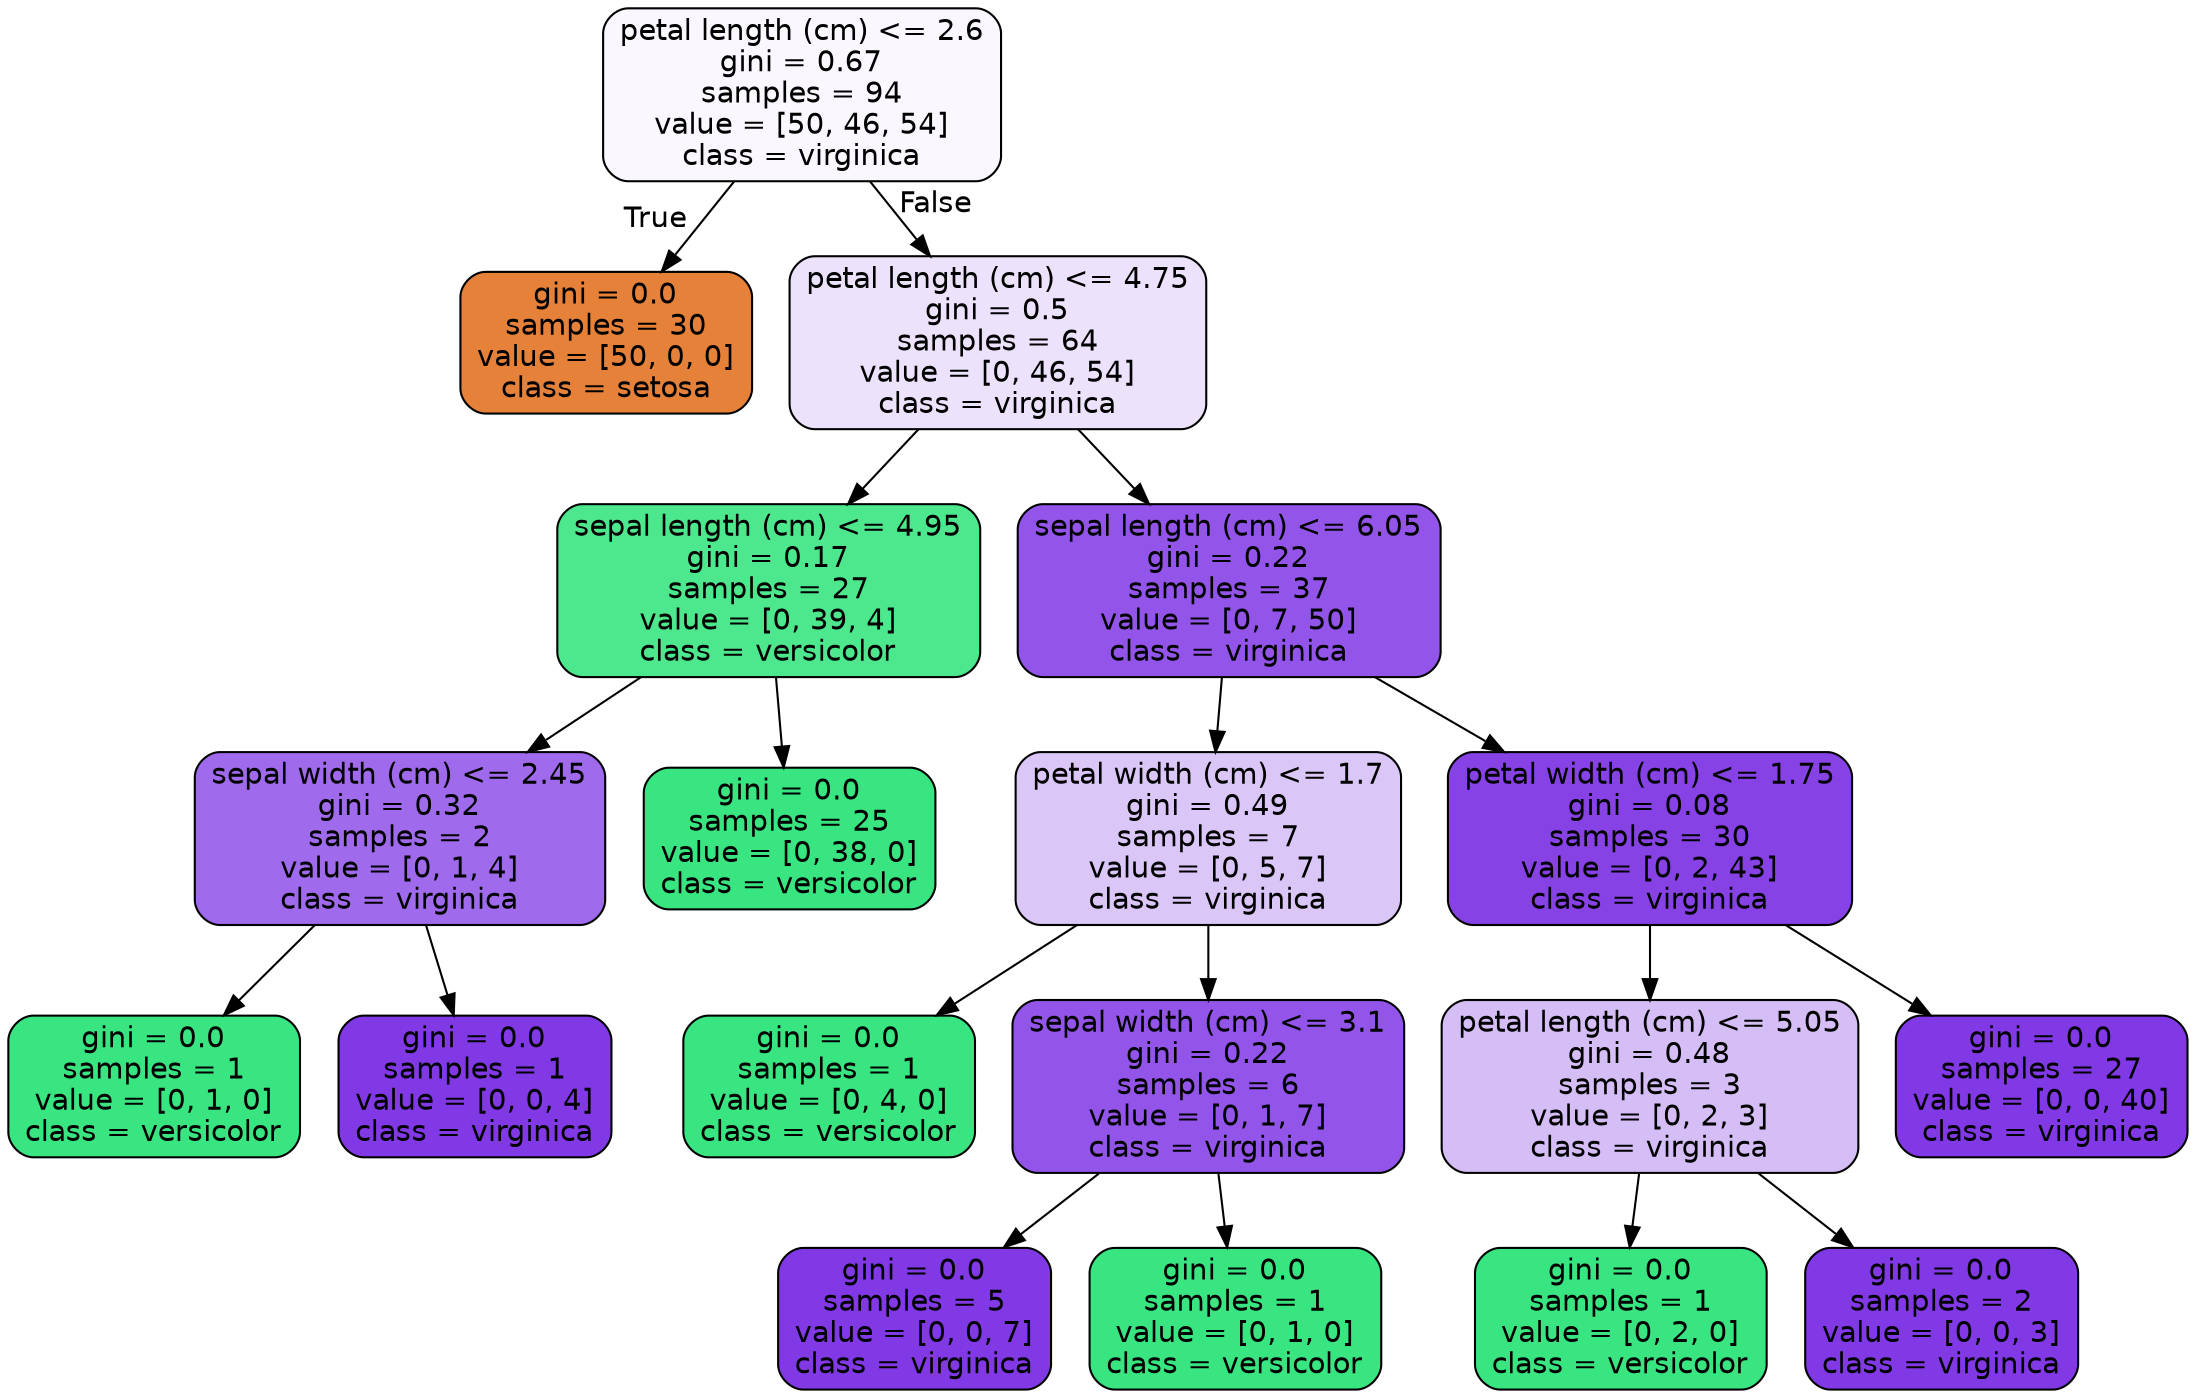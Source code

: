 digraph Tree {
node [shape=box, style="filled, rounded", color="black", fontname=helvetica] ;
edge [fontname=helvetica] ;
0 [label="petal length (cm) <= 2.6\ngini = 0.67\nsamples = 94\nvalue = [50, 46, 54]\nclass = virginica", fillcolor="#faf7fe"] ;
1 [label="gini = 0.0\nsamples = 30\nvalue = [50, 0, 0]\nclass = setosa", fillcolor="#e58139"] ;
0 -> 1 [labeldistance=2.5, labelangle=45, headlabel="True"] ;
2 [label="petal length (cm) <= 4.75\ngini = 0.5\nsamples = 64\nvalue = [0, 46, 54]\nclass = virginica", fillcolor="#ece2fb"] ;
0 -> 2 [labeldistance=2.5, labelangle=-45, headlabel="False"] ;
3 [label="sepal length (cm) <= 4.95\ngini = 0.17\nsamples = 27\nvalue = [0, 39, 4]\nclass = versicolor", fillcolor="#4de88e"] ;
2 -> 3 ;
4 [label="sepal width (cm) <= 2.45\ngini = 0.32\nsamples = 2\nvalue = [0, 1, 4]\nclass = virginica", fillcolor="#a06aec"] ;
3 -> 4 ;
5 [label="gini = 0.0\nsamples = 1\nvalue = [0, 1, 0]\nclass = versicolor", fillcolor="#39e581"] ;
4 -> 5 ;
6 [label="gini = 0.0\nsamples = 1\nvalue = [0, 0, 4]\nclass = virginica", fillcolor="#8139e5"] ;
4 -> 6 ;
7 [label="gini = 0.0\nsamples = 25\nvalue = [0, 38, 0]\nclass = versicolor", fillcolor="#39e581"] ;
3 -> 7 ;
8 [label="sepal length (cm) <= 6.05\ngini = 0.22\nsamples = 37\nvalue = [0, 7, 50]\nclass = virginica", fillcolor="#9355e9"] ;
2 -> 8 ;
9 [label="petal width (cm) <= 1.7\ngini = 0.49\nsamples = 7\nvalue = [0, 5, 7]\nclass = virginica", fillcolor="#dbc6f8"] ;
8 -> 9 ;
10 [label="gini = 0.0\nsamples = 1\nvalue = [0, 4, 0]\nclass = versicolor", fillcolor="#39e581"] ;
9 -> 10 ;
11 [label="sepal width (cm) <= 3.1\ngini = 0.22\nsamples = 6\nvalue = [0, 1, 7]\nclass = virginica", fillcolor="#9355e9"] ;
9 -> 11 ;
12 [label="gini = 0.0\nsamples = 5\nvalue = [0, 0, 7]\nclass = virginica", fillcolor="#8139e5"] ;
11 -> 12 ;
13 [label="gini = 0.0\nsamples = 1\nvalue = [0, 1, 0]\nclass = versicolor", fillcolor="#39e581"] ;
11 -> 13 ;
14 [label="petal width (cm) <= 1.75\ngini = 0.08\nsamples = 30\nvalue = [0, 2, 43]\nclass = virginica", fillcolor="#8742e6"] ;
8 -> 14 ;
15 [label="petal length (cm) <= 5.05\ngini = 0.48\nsamples = 3\nvalue = [0, 2, 3]\nclass = virginica", fillcolor="#d5bdf6"] ;
14 -> 15 ;
16 [label="gini = 0.0\nsamples = 1\nvalue = [0, 2, 0]\nclass = versicolor", fillcolor="#39e581"] ;
15 -> 16 ;
17 [label="gini = 0.0\nsamples = 2\nvalue = [0, 0, 3]\nclass = virginica", fillcolor="#8139e5"] ;
15 -> 17 ;
18 [label="gini = 0.0\nsamples = 27\nvalue = [0, 0, 40]\nclass = virginica", fillcolor="#8139e5"] ;
14 -> 18 ;
}